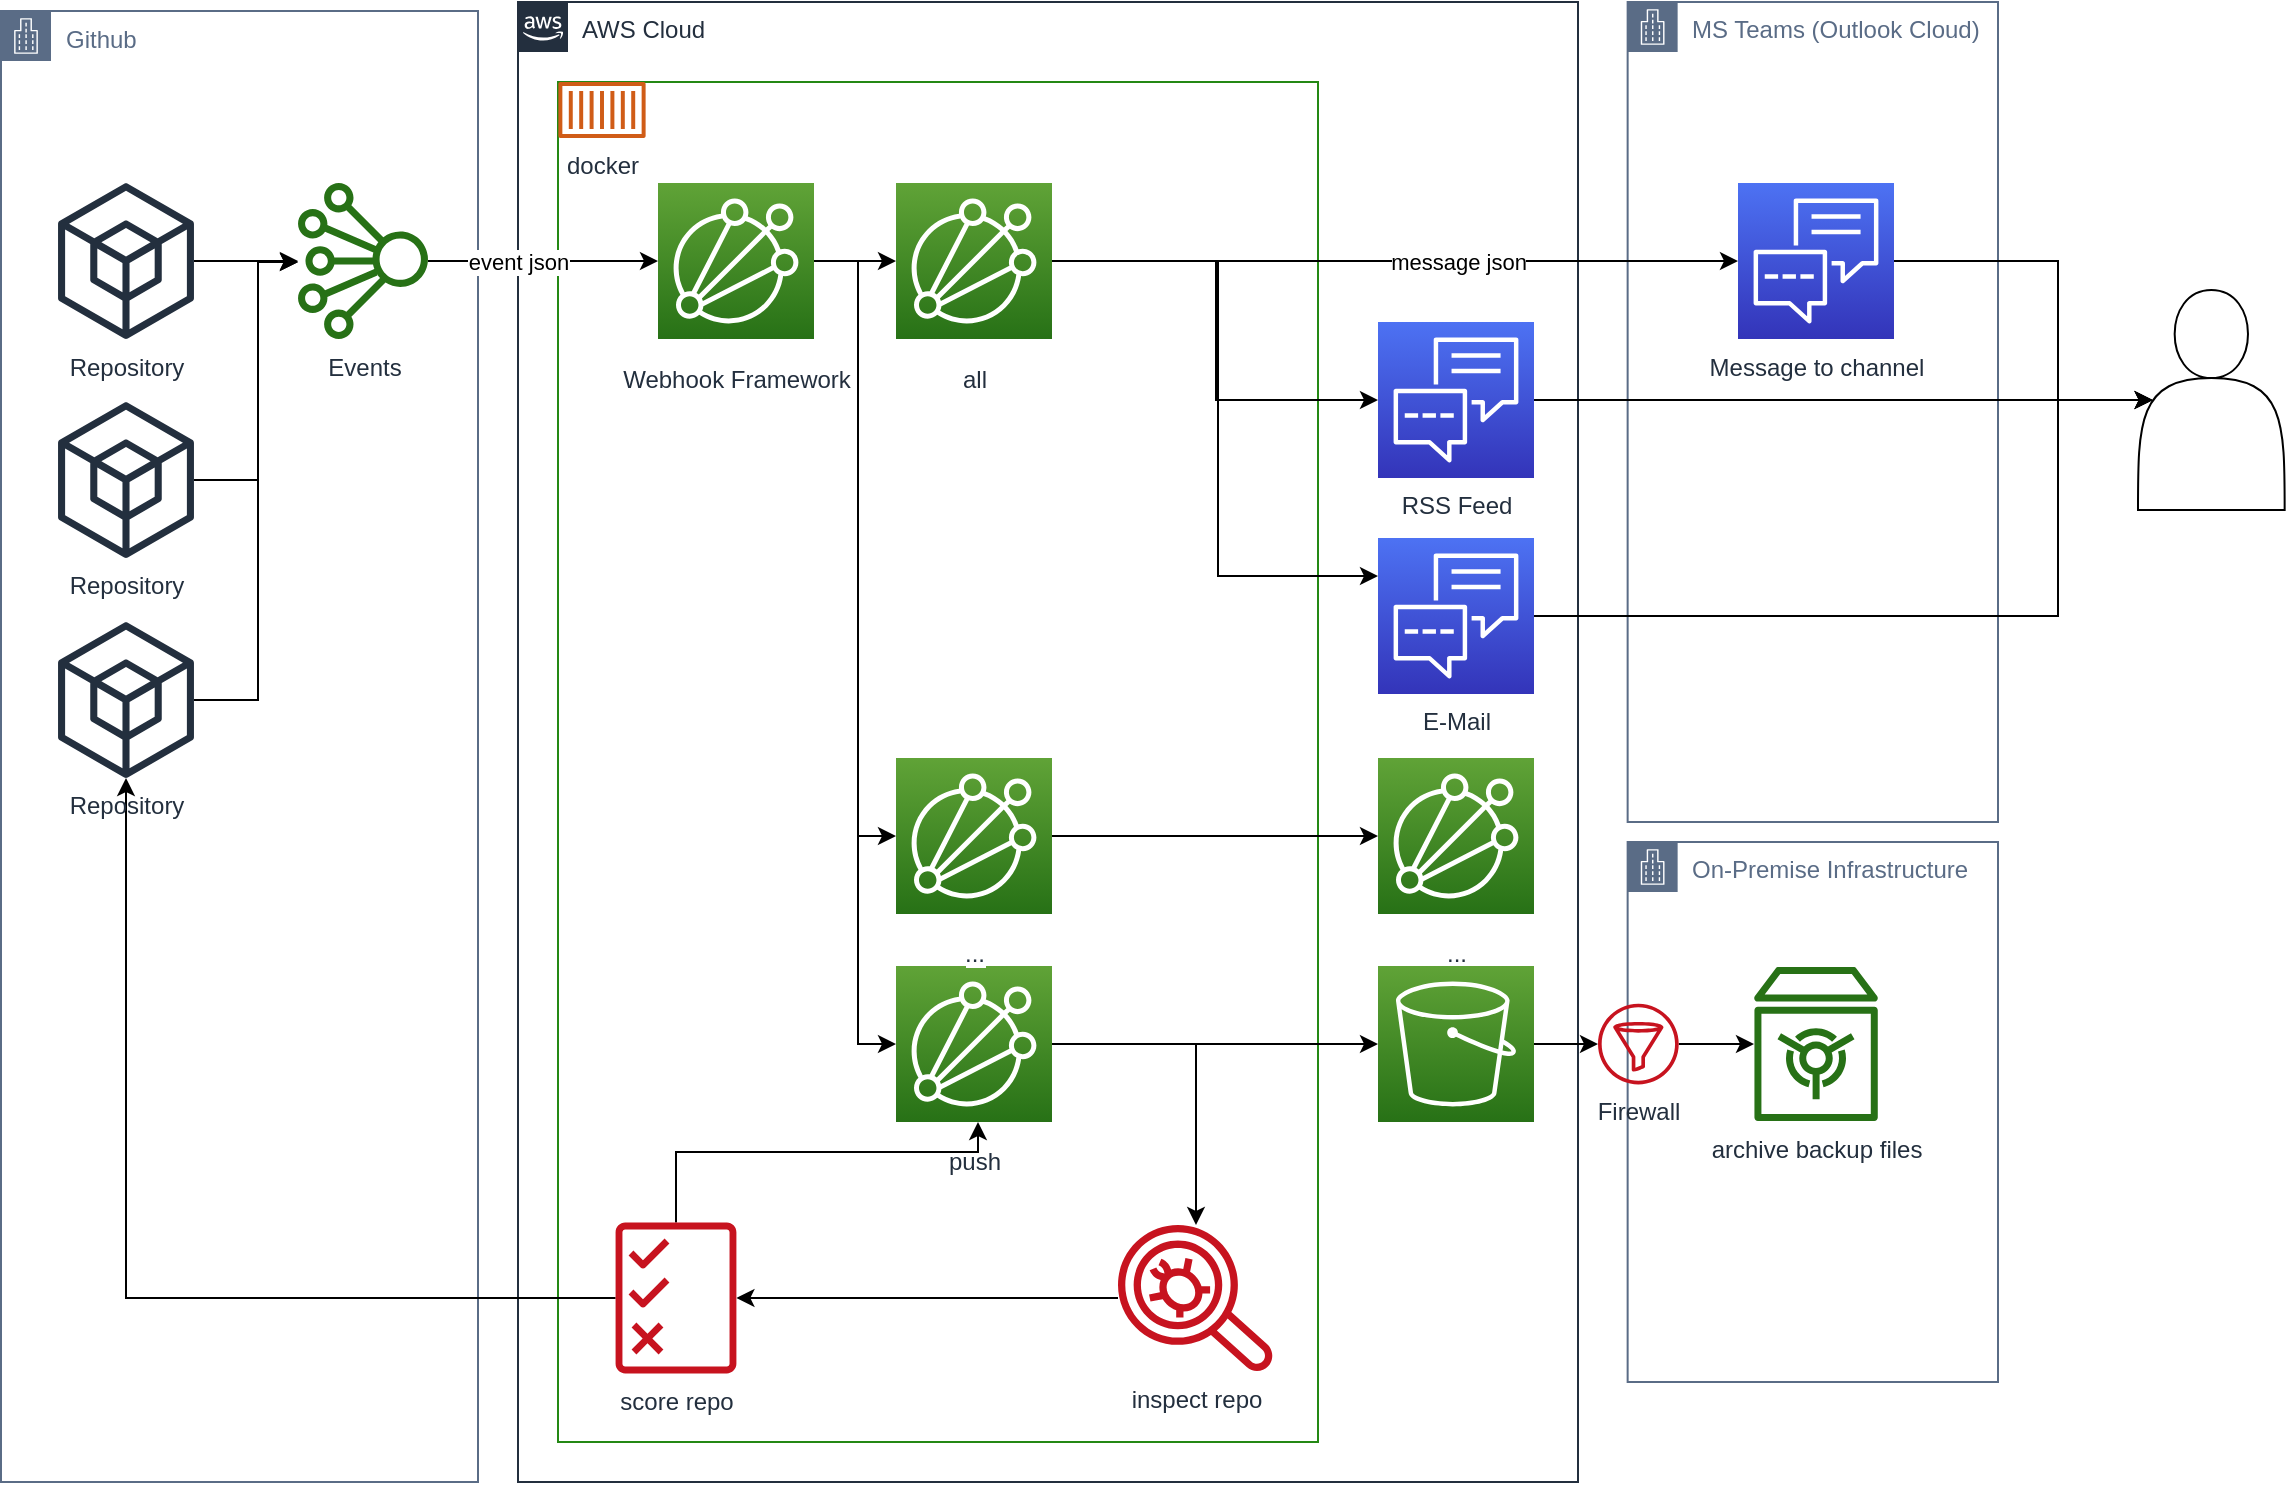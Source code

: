 <mxfile version="13.10.4" type="github">
  <diagram id="Ht1M8jgEwFfnCIfOTk4-" name="Page-1">
    <mxGraphModel dx="723" dy="735" grid="1" gridSize="10" guides="1" tooltips="1" connect="1" arrows="1" fold="1" page="1" pageScale="1" pageWidth="827" pageHeight="1169" math="0" shadow="0">
      <root>
        <mxCell id="0" />
        <mxCell id="1" parent="0" />
        <mxCell id="VP3f3hf6EWBdvvArY4kQ-53" value="On-Premise Infrastructure&lt;br&gt;" style="points=[[0,0],[0.25,0],[0.5,0],[0.75,0],[1,0],[1,0.25],[1,0.5],[1,0.75],[1,1],[0.75,1],[0.5,1],[0.25,1],[0,1],[0,0.75],[0,0.5],[0,0.25]];outlineConnect=0;gradientColor=none;html=1;whiteSpace=wrap;fontSize=12;fontStyle=0;shape=mxgraph.aws4.group;grIcon=mxgraph.aws4.group_corporate_data_center;strokeColor=#5A6C86;fillColor=none;verticalAlign=top;align=left;spacingLeft=30;fontColor=#5A6C86;dashed=0;" parent="1" vertex="1">
          <mxGeometry x="824.82" y="430" width="185.18" height="270" as="geometry" />
        </mxCell>
        <mxCell id="UEzPUAAOIrF-is8g5C7q-2" value="AWS Cloud" style="points=[[0,0],[0.25,0],[0.5,0],[0.75,0],[1,0],[1,0.25],[1,0.5],[1,0.75],[1,1],[0.75,1],[0.5,1],[0.25,1],[0,1],[0,0.75],[0,0.5],[0,0.25]];outlineConnect=0;gradientColor=none;html=1;whiteSpace=wrap;fontSize=12;fontStyle=0;shape=mxgraph.aws4.group;grIcon=mxgraph.aws4.group_aws_cloud_alt;strokeColor=#232F3E;fillColor=none;verticalAlign=top;align=left;spacingLeft=30;fontColor=#232F3E;dashed=0;" parent="1" vertex="1">
          <mxGeometry x="270" y="10" width="530" height="740" as="geometry" />
        </mxCell>
        <mxCell id="VP3f3hf6EWBdvvArY4kQ-20" value="" style="whiteSpace=wrap;html=1;dashed=0;fontColor=#AAB7B8;fontStyle=0;align=left;verticalAlign=top;strokeColor=#248814;fillColor=none;gradientColor=none;spacingLeft=30;" parent="1" vertex="1">
          <mxGeometry x="290" y="50" width="380" height="680" as="geometry" />
        </mxCell>
        <mxCell id="UEzPUAAOIrF-is8g5C7q-1" value="Github" style="points=[[0,0],[0.25,0],[0.5,0],[0.75,0],[1,0],[1,0.25],[1,0.5],[1,0.75],[1,1],[0.75,1],[0.5,1],[0.25,1],[0,1],[0,0.75],[0,0.5],[0,0.25]];outlineConnect=0;gradientColor=none;html=1;whiteSpace=wrap;fontSize=12;fontStyle=0;shape=mxgraph.aws4.group;grIcon=mxgraph.aws4.group_corporate_data_center;strokeColor=#5A6C86;fillColor=none;verticalAlign=top;align=left;spacingLeft=30;fontColor=#5A6C86;dashed=0;" parent="1" vertex="1">
          <mxGeometry x="11.5" y="14.5" width="238.5" height="735.5" as="geometry" />
        </mxCell>
        <mxCell id="xOeuL4uxIWWJgxxE-LD3-7" style="edgeStyle=orthogonalEdgeStyle;rounded=0;orthogonalLoop=1;jettySize=auto;html=1;" parent="1" source="UEzPUAAOIrF-is8g5C7q-8" target="UEzPUAAOIrF-is8g5C7q-13" edge="1">
          <mxGeometry relative="1" as="geometry">
            <Array as="points">
              <mxPoint x="280" y="139" />
              <mxPoint x="280" y="139" />
            </Array>
          </mxGeometry>
        </mxCell>
        <mxCell id="xOeuL4uxIWWJgxxE-LD3-8" value="event json" style="edgeLabel;html=1;align=center;verticalAlign=middle;resizable=0;points=[];" parent="xOeuL4uxIWWJgxxE-LD3-7" vertex="1" connectable="0">
          <mxGeometry x="0.159" relative="1" as="geometry">
            <mxPoint x="-21.96" as="offset" />
          </mxGeometry>
        </mxCell>
        <mxCell id="UEzPUAAOIrF-is8g5C7q-8" value="Events" style="outlineConnect=0;fontColor=#232F3E;gradientColor=none;fillColor=#277116;strokeColor=none;dashed=0;verticalLabelPosition=bottom;verticalAlign=top;align=center;html=1;fontSize=12;fontStyle=0;aspect=fixed;pointerEvents=1;shape=mxgraph.aws4.iot_analytics_channel;" parent="1" vertex="1">
          <mxGeometry x="160" y="100.5" width="65" height="78" as="geometry" />
        </mxCell>
        <mxCell id="UEzPUAAOIrF-is8g5C7q-15" value="docker" style="outlineConnect=0;fontColor=#232F3E;gradientColor=none;fillColor=#D05C17;strokeColor=none;dashed=0;verticalLabelPosition=bottom;verticalAlign=top;align=center;html=1;fontSize=12;fontStyle=0;aspect=fixed;pointerEvents=1;shape=mxgraph.aws4.container_1;labelBackgroundColor=#ffffff;" parent="1" vertex="1">
          <mxGeometry x="290.0" y="50.0" width="44" height="28" as="geometry" />
        </mxCell>
        <mxCell id="VP3f3hf6EWBdvvArY4kQ-1" value="MS Teams (Outlook Cloud)" style="points=[[0,0],[0.25,0],[0.5,0],[0.75,0],[1,0],[1,0.25],[1,0.5],[1,0.75],[1,1],[0.75,1],[0.5,1],[0.25,1],[0,1],[0,0.75],[0,0.5],[0,0.25]];outlineConnect=0;gradientColor=none;html=1;whiteSpace=wrap;fontSize=12;fontStyle=0;shape=mxgraph.aws4.group;grIcon=mxgraph.aws4.group_corporate_data_center;strokeColor=#5A6C86;fillColor=none;verticalAlign=top;align=left;spacingLeft=30;fontColor=#5A6C86;dashed=0;" parent="1" vertex="1">
          <mxGeometry x="824.82" y="10" width="185.18" height="410" as="geometry" />
        </mxCell>
        <mxCell id="xOeuL4uxIWWJgxxE-LD3-9" style="edgeStyle=orthogonalEdgeStyle;rounded=0;orthogonalLoop=1;jettySize=auto;html=1;" parent="1" source="VP3f3hf6EWBdvvArY4kQ-22" target="VP3f3hf6EWBdvvArY4kQ-71" edge="1">
          <mxGeometry relative="1" as="geometry" />
        </mxCell>
        <mxCell id="VP3f3hf6EWBdvvArY4kQ-22" value="push" style="outlineConnect=0;fontColor=#232F3E;gradientColor=#60A337;gradientDirection=north;fillColor=#277116;strokeColor=#ffffff;dashed=0;verticalLabelPosition=bottom;verticalAlign=top;align=center;html=1;fontSize=12;fontStyle=0;aspect=fixed;shape=mxgraph.aws4.resourceIcon;resIcon=mxgraph.aws4.iot_analytics;labelBackgroundColor=#ffffff;spacingTop=6;" parent="1" vertex="1">
          <mxGeometry x="459.0" y="492" width="78" height="78" as="geometry" />
        </mxCell>
        <mxCell id="VP3f3hf6EWBdvvArY4kQ-57" value="" style="edgeStyle=orthogonalEdgeStyle;rounded=0;orthogonalLoop=1;jettySize=auto;html=1;" parent="1" source="VP3f3hf6EWBdvvArY4kQ-73" target="VP3f3hf6EWBdvvArY4kQ-70" edge="1">
          <mxGeometry relative="1" as="geometry">
            <mxPoint x="970.0" y="423.5" as="targetPoint" />
          </mxGeometry>
        </mxCell>
        <mxCell id="VP3f3hf6EWBdvvArY4kQ-36" value="" style="edgeStyle=orthogonalEdgeStyle;rounded=0;orthogonalLoop=1;jettySize=auto;html=1;" parent="1" source="UEzPUAAOIrF-is8g5C7q-13" target="VP3f3hf6EWBdvvArY4kQ-34" edge="1">
          <mxGeometry relative="1" as="geometry" />
        </mxCell>
        <mxCell id="0Zadh_FYRnbxkLhOL3jD-2" style="edgeStyle=orthogonalEdgeStyle;rounded=0;orthogonalLoop=1;jettySize=auto;html=1;" edge="1" parent="1" source="UEzPUAAOIrF-is8g5C7q-13" target="VP3f3hf6EWBdvvArY4kQ-37">
          <mxGeometry relative="1" as="geometry">
            <Array as="points">
              <mxPoint x="440" y="140" />
              <mxPoint x="440" y="427" />
            </Array>
          </mxGeometry>
        </mxCell>
        <mxCell id="0Zadh_FYRnbxkLhOL3jD-3" style="edgeStyle=orthogonalEdgeStyle;rounded=0;orthogonalLoop=1;jettySize=auto;html=1;" edge="1" parent="1" source="UEzPUAAOIrF-is8g5C7q-13" target="VP3f3hf6EWBdvvArY4kQ-22">
          <mxGeometry relative="1" as="geometry">
            <mxPoint x="450" y="530" as="targetPoint" />
            <Array as="points">
              <mxPoint x="440" y="140" />
              <mxPoint x="440" y="531" />
            </Array>
          </mxGeometry>
        </mxCell>
        <mxCell id="UEzPUAAOIrF-is8g5C7q-13" value="Webhook Framework" style="outlineConnect=0;fontColor=#232F3E;gradientColor=#60A337;gradientDirection=north;fillColor=#277116;strokeColor=#ffffff;dashed=0;verticalLabelPosition=bottom;verticalAlign=top;align=center;html=1;fontSize=12;fontStyle=0;aspect=fixed;shape=mxgraph.aws4.resourceIcon;resIcon=mxgraph.aws4.iot_analytics;labelBackgroundColor=#ffffff;spacingTop=6;" parent="1" vertex="1">
          <mxGeometry x="340.0" y="100.5" width="78" height="78" as="geometry" />
        </mxCell>
        <mxCell id="VP3f3hf6EWBdvvArY4kQ-45" value="" style="edgeStyle=orthogonalEdgeStyle;rounded=0;orthogonalLoop=1;jettySize=auto;html=1;" parent="1" source="VP3f3hf6EWBdvvArY4kQ-37" target="VP3f3hf6EWBdvvArY4kQ-44" edge="1">
          <mxGeometry relative="1" as="geometry" />
        </mxCell>
        <mxCell id="VP3f3hf6EWBdvvArY4kQ-37" value="..." style="outlineConnect=0;fontColor=#232F3E;gradientColor=#60A337;gradientDirection=north;fillColor=#277116;strokeColor=#ffffff;dashed=0;verticalLabelPosition=bottom;verticalAlign=top;align=center;html=1;fontSize=12;fontStyle=0;aspect=fixed;shape=mxgraph.aws4.resourceIcon;resIcon=mxgraph.aws4.iot_analytics;labelBackgroundColor=#ffffff;spacingTop=6;" parent="1" vertex="1">
          <mxGeometry x="459.0" y="388.0" width="78" height="78" as="geometry" />
        </mxCell>
        <mxCell id="VP3f3hf6EWBdvvArY4kQ-44" value="..." style="outlineConnect=0;fontColor=#232F3E;gradientColor=#60A337;gradientDirection=north;fillColor=#277116;strokeColor=#ffffff;dashed=0;verticalLabelPosition=bottom;verticalAlign=top;align=center;html=1;fontSize=12;fontStyle=0;aspect=fixed;shape=mxgraph.aws4.resourceIcon;resIcon=mxgraph.aws4.iot_analytics;labelBackgroundColor=#ffffff;spacingTop=6;" parent="1" vertex="1">
          <mxGeometry x="700.0" y="388.0" width="78" height="78" as="geometry" />
        </mxCell>
        <mxCell id="VP3f3hf6EWBdvvArY4kQ-49" value="" style="edgeStyle=orthogonalEdgeStyle;rounded=0;orthogonalLoop=1;jettySize=auto;html=1;" parent="1" source="VP3f3hf6EWBdvvArY4kQ-34" target="VP3f3hf6EWBdvvArY4kQ-72" edge="1">
          <mxGeometry relative="1" as="geometry">
            <mxPoint x="970.0" y="139.5" as="targetPoint" />
          </mxGeometry>
        </mxCell>
        <mxCell id="VP3f3hf6EWBdvvArY4kQ-63" value="message json" style="edgeLabel;html=1;align=center;verticalAlign=middle;resizable=0;points=[];" parent="VP3f3hf6EWBdvvArY4kQ-49" vertex="1" connectable="0">
          <mxGeometry x="0.11" y="-2" relative="1" as="geometry">
            <mxPoint x="12" y="-2" as="offset" />
          </mxGeometry>
        </mxCell>
        <mxCell id="xOeuL4uxIWWJgxxE-LD3-16" style="edgeStyle=orthogonalEdgeStyle;rounded=0;orthogonalLoop=1;jettySize=auto;html=1;" parent="1" source="VP3f3hf6EWBdvvArY4kQ-34" target="xOeuL4uxIWWJgxxE-LD3-13" edge="1">
          <mxGeometry relative="1" as="geometry">
            <Array as="points">
              <mxPoint x="619" y="140" />
              <mxPoint x="619" y="209" />
            </Array>
          </mxGeometry>
        </mxCell>
        <mxCell id="xOeuL4uxIWWJgxxE-LD3-17" style="edgeStyle=orthogonalEdgeStyle;rounded=0;orthogonalLoop=1;jettySize=auto;html=1;" parent="1" source="VP3f3hf6EWBdvvArY4kQ-34" target="xOeuL4uxIWWJgxxE-LD3-14" edge="1">
          <mxGeometry relative="1" as="geometry">
            <Array as="points">
              <mxPoint x="620" y="140" />
              <mxPoint x="620" y="297" />
            </Array>
          </mxGeometry>
        </mxCell>
        <mxCell id="VP3f3hf6EWBdvvArY4kQ-34" value="all" style="outlineConnect=0;fontColor=#232F3E;gradientColor=#60A337;gradientDirection=north;fillColor=#277116;strokeColor=#ffffff;dashed=0;verticalLabelPosition=bottom;verticalAlign=top;align=center;html=1;fontSize=12;fontStyle=0;aspect=fixed;shape=mxgraph.aws4.resourceIcon;resIcon=mxgraph.aws4.iot_analytics;labelBackgroundColor=#ffffff;spacingTop=6;" parent="1" vertex="1">
          <mxGeometry x="459.0" y="100.5" width="78" height="78" as="geometry" />
        </mxCell>
        <mxCell id="xOeuL4uxIWWJgxxE-LD3-6" style="edgeStyle=orthogonalEdgeStyle;rounded=0;orthogonalLoop=1;jettySize=auto;html=1;" parent="1" source="VP3f3hf6EWBdvvArY4kQ-68" target="UEzPUAAOIrF-is8g5C7q-8" edge="1">
          <mxGeometry relative="1" as="geometry" />
        </mxCell>
        <mxCell id="VP3f3hf6EWBdvvArY4kQ-68" value="Repository" style="outlineConnect=0;fontColor=#232F3E;gradientColor=none;fillColor=#232F3E;strokeColor=none;dashed=0;verticalLabelPosition=bottom;verticalAlign=top;align=center;html=1;fontSize=12;fontStyle=0;aspect=fixed;pointerEvents=1;shape=mxgraph.aws4.external_sdk;" parent="1" vertex="1">
          <mxGeometry x="40" y="100.5" width="68" height="78" as="geometry" />
        </mxCell>
        <mxCell id="VP3f3hf6EWBdvvArY4kQ-70" value="archive backup files" style="outlineConnect=0;fontColor=#232F3E;gradientColor=none;fillColor=#277116;strokeColor=none;dashed=0;verticalLabelPosition=bottom;verticalAlign=top;align=center;html=1;fontSize=12;fontStyle=0;aspect=fixed;pointerEvents=1;shape=mxgraph.aws4.vault;" parent="1" vertex="1">
          <mxGeometry x="888" y="492.01" width="62" height="78" as="geometry" />
        </mxCell>
        <mxCell id="VP3f3hf6EWBdvvArY4kQ-79" value="" style="edgeStyle=orthogonalEdgeStyle;rounded=0;orthogonalLoop=1;jettySize=auto;html=1;" parent="1" source="VP3f3hf6EWBdvvArY4kQ-71" target="VP3f3hf6EWBdvvArY4kQ-80" edge="1">
          <mxGeometry relative="1" as="geometry" />
        </mxCell>
        <mxCell id="VP3f3hf6EWBdvvArY4kQ-71" value="inspect repo" style="outlineConnect=0;fontColor=#232F3E;gradientColor=none;fillColor=#C7131F;strokeColor=none;dashed=0;verticalLabelPosition=bottom;verticalAlign=top;align=center;html=1;fontSize=12;fontStyle=0;aspect=fixed;pointerEvents=1;shape=mxgraph.aws4.agent;" parent="1" vertex="1">
          <mxGeometry x="570" y="621" width="78" height="74" as="geometry" />
        </mxCell>
        <mxCell id="xOeuL4uxIWWJgxxE-LD3-19" style="edgeStyle=orthogonalEdgeStyle;rounded=0;orthogonalLoop=1;jettySize=auto;html=1;entryX=0.1;entryY=0.5;entryDx=0;entryDy=0;entryPerimeter=0;" parent="1" source="VP3f3hf6EWBdvvArY4kQ-72" target="xOeuL4uxIWWJgxxE-LD3-18" edge="1">
          <mxGeometry relative="1" as="geometry">
            <Array as="points">
              <mxPoint x="1040" y="140" />
              <mxPoint x="1040" y="209" />
            </Array>
          </mxGeometry>
        </mxCell>
        <mxCell id="VP3f3hf6EWBdvvArY4kQ-72" value="Message to channel" style="outlineConnect=0;fontColor=#232F3E;gradientColor=#4D72F3;gradientDirection=north;fillColor=#3334B9;strokeColor=#ffffff;dashed=0;verticalLabelPosition=bottom;verticalAlign=top;align=center;html=1;fontSize=12;fontStyle=0;aspect=fixed;shape=mxgraph.aws4.resourceIcon;resIcon=mxgraph.aws4.customer_engagement;" parent="1" vertex="1">
          <mxGeometry x="880" y="100.5" width="78" height="78" as="geometry" />
        </mxCell>
        <mxCell id="xOeuL4uxIWWJgxxE-LD3-10" style="edgeStyle=orthogonalEdgeStyle;rounded=0;orthogonalLoop=1;jettySize=auto;html=1;" parent="1" source="VP3f3hf6EWBdvvArY4kQ-80" target="xOeuL4uxIWWJgxxE-LD3-2" edge="1">
          <mxGeometry relative="1" as="geometry">
            <Array as="points">
              <mxPoint x="74" y="658" />
            </Array>
          </mxGeometry>
        </mxCell>
        <mxCell id="xOeuL4uxIWWJgxxE-LD3-23" style="edgeStyle=orthogonalEdgeStyle;rounded=0;orthogonalLoop=1;jettySize=auto;html=1;" parent="1" source="VP3f3hf6EWBdvvArY4kQ-80" target="VP3f3hf6EWBdvvArY4kQ-22" edge="1">
          <mxGeometry relative="1" as="geometry">
            <Array as="points">
              <mxPoint x="349" y="585" />
              <mxPoint x="500" y="585" />
            </Array>
          </mxGeometry>
        </mxCell>
        <mxCell id="VP3f3hf6EWBdvvArY4kQ-80" value="score repo" style="outlineConnect=0;fontColor=#232F3E;gradientColor=none;fillColor=#C7131F;strokeColor=none;dashed=0;verticalLabelPosition=bottom;verticalAlign=top;align=center;html=1;fontSize=12;fontStyle=0;aspect=fixed;pointerEvents=1;shape=mxgraph.aws4.permissions;" parent="1" vertex="1">
          <mxGeometry x="318.79" y="620" width="60.41" height="76" as="geometry" />
        </mxCell>
        <mxCell id="VP3f3hf6EWBdvvArY4kQ-73" value="Firewall" style="outlineConnect=0;fontColor=#232F3E;gradientColor=none;fillColor=#C7131F;strokeColor=none;dashed=0;verticalLabelPosition=bottom;verticalAlign=top;align=center;html=1;fontSize=12;fontStyle=0;aspect=fixed;pointerEvents=1;shape=mxgraph.aws4.filtering_rule;" parent="1" vertex="1">
          <mxGeometry x="810" y="510.83" width="40.37" height="40.37" as="geometry" />
        </mxCell>
        <mxCell id="xOeuL4uxIWWJgxxE-LD3-4" style="edgeStyle=orthogonalEdgeStyle;rounded=0;orthogonalLoop=1;jettySize=auto;html=1;" parent="1" source="xOeuL4uxIWWJgxxE-LD3-1" target="UEzPUAAOIrF-is8g5C7q-8" edge="1">
          <mxGeometry relative="1" as="geometry">
            <Array as="points">
              <mxPoint x="140" y="249" />
              <mxPoint x="140" y="140" />
            </Array>
          </mxGeometry>
        </mxCell>
        <mxCell id="xOeuL4uxIWWJgxxE-LD3-1" value="Repository" style="outlineConnect=0;fontColor=#232F3E;gradientColor=none;fillColor=#232F3E;strokeColor=none;dashed=0;verticalLabelPosition=bottom;verticalAlign=top;align=center;html=1;fontSize=12;fontStyle=0;aspect=fixed;pointerEvents=1;shape=mxgraph.aws4.external_sdk;" parent="1" vertex="1">
          <mxGeometry x="40" y="210" width="68" height="78" as="geometry" />
        </mxCell>
        <mxCell id="xOeuL4uxIWWJgxxE-LD3-3" style="edgeStyle=orthogonalEdgeStyle;rounded=0;orthogonalLoop=1;jettySize=auto;html=1;" parent="1" source="xOeuL4uxIWWJgxxE-LD3-2" target="UEzPUAAOIrF-is8g5C7q-8" edge="1">
          <mxGeometry relative="1" as="geometry">
            <Array as="points">
              <mxPoint x="140" y="359" />
              <mxPoint x="140" y="140" />
            </Array>
          </mxGeometry>
        </mxCell>
        <mxCell id="xOeuL4uxIWWJgxxE-LD3-2" value="Repository" style="outlineConnect=0;fontColor=#232F3E;gradientColor=none;fillColor=#232F3E;strokeColor=none;dashed=0;verticalLabelPosition=bottom;verticalAlign=top;align=center;html=1;fontSize=12;fontStyle=0;aspect=fixed;pointerEvents=1;shape=mxgraph.aws4.external_sdk;" parent="1" vertex="1">
          <mxGeometry x="40" y="320" width="68" height="78" as="geometry" />
        </mxCell>
        <mxCell id="xOeuL4uxIWWJgxxE-LD3-12" style="edgeStyle=orthogonalEdgeStyle;rounded=0;orthogonalLoop=1;jettySize=auto;html=1;" parent="1" source="VP3f3hf6EWBdvvArY4kQ-69" target="VP3f3hf6EWBdvvArY4kQ-73" edge="1">
          <mxGeometry relative="1" as="geometry" />
        </mxCell>
        <mxCell id="VP3f3hf6EWBdvvArY4kQ-69" value="" style="outlineConnect=0;fontColor=#232F3E;gradientColor=#60A337;gradientDirection=north;fillColor=#277116;strokeColor=#ffffff;dashed=0;verticalLabelPosition=bottom;verticalAlign=top;align=center;html=1;fontSize=12;fontStyle=0;aspect=fixed;shape=mxgraph.aws4.resourceIcon;resIcon=mxgraph.aws4.s3;" parent="1" vertex="1">
          <mxGeometry x="700" y="492" width="78" height="78" as="geometry" />
        </mxCell>
        <mxCell id="xOeuL4uxIWWJgxxE-LD3-11" value="" style="edgeStyle=orthogonalEdgeStyle;rounded=0;orthogonalLoop=1;jettySize=auto;html=1;" parent="1" source="VP3f3hf6EWBdvvArY4kQ-22" target="VP3f3hf6EWBdvvArY4kQ-69" edge="1">
          <mxGeometry relative="1" as="geometry">
            <mxPoint x="537.0" y="423.49" as="sourcePoint" />
            <mxPoint x="760.0" y="423.49" as="targetPoint" />
          </mxGeometry>
        </mxCell>
        <mxCell id="xOeuL4uxIWWJgxxE-LD3-20" style="edgeStyle=orthogonalEdgeStyle;rounded=0;orthogonalLoop=1;jettySize=auto;html=1;entryX=0.1;entryY=0.5;entryDx=0;entryDy=0;entryPerimeter=0;" parent="1" source="xOeuL4uxIWWJgxxE-LD3-13" target="xOeuL4uxIWWJgxxE-LD3-18" edge="1">
          <mxGeometry relative="1" as="geometry">
            <Array as="points">
              <mxPoint x="1077" y="209" />
            </Array>
          </mxGeometry>
        </mxCell>
        <mxCell id="xOeuL4uxIWWJgxxE-LD3-13" value="RSS Feed" style="outlineConnect=0;fontColor=#232F3E;gradientColor=#4D72F3;gradientDirection=north;fillColor=#3334B9;strokeColor=#ffffff;dashed=0;verticalLabelPosition=bottom;verticalAlign=top;align=center;html=1;fontSize=12;fontStyle=0;aspect=fixed;shape=mxgraph.aws4.resourceIcon;resIcon=mxgraph.aws4.customer_engagement;" parent="1" vertex="1">
          <mxGeometry x="700" y="170" width="78" height="78" as="geometry" />
        </mxCell>
        <mxCell id="xOeuL4uxIWWJgxxE-LD3-21" style="edgeStyle=orthogonalEdgeStyle;rounded=0;orthogonalLoop=1;jettySize=auto;html=1;entryX=0.1;entryY=0.5;entryDx=0;entryDy=0;entryPerimeter=0;" parent="1" source="xOeuL4uxIWWJgxxE-LD3-14" target="xOeuL4uxIWWJgxxE-LD3-18" edge="1">
          <mxGeometry relative="1" as="geometry">
            <Array as="points">
              <mxPoint x="1040" y="317" />
              <mxPoint x="1040" y="209" />
            </Array>
          </mxGeometry>
        </mxCell>
        <mxCell id="xOeuL4uxIWWJgxxE-LD3-14" value="E-Mail" style="outlineConnect=0;fontColor=#232F3E;gradientColor=#4D72F3;gradientDirection=north;fillColor=#3334B9;strokeColor=#ffffff;dashed=0;verticalLabelPosition=bottom;verticalAlign=top;align=center;html=1;fontSize=12;fontStyle=0;aspect=fixed;shape=mxgraph.aws4.resourceIcon;resIcon=mxgraph.aws4.customer_engagement;" parent="1" vertex="1">
          <mxGeometry x="700" y="278" width="78" height="78" as="geometry" />
        </mxCell>
        <mxCell id="xOeuL4uxIWWJgxxE-LD3-18" value="" style="shape=actor;whiteSpace=wrap;html=1;" parent="1" vertex="1">
          <mxGeometry x="1080" y="154" width="73.33" height="110" as="geometry" />
        </mxCell>
      </root>
    </mxGraphModel>
  </diagram>
</mxfile>
